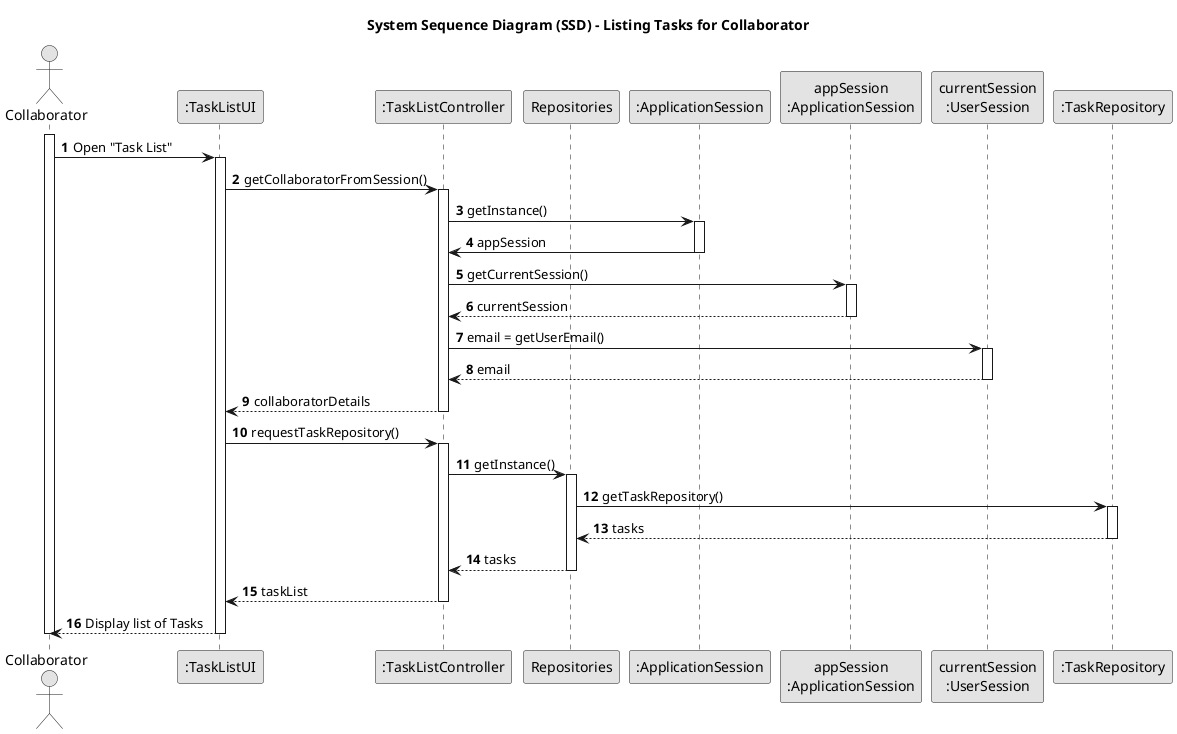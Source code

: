 @startuml
skinparam monochrome true
skinparam packageStyle rectangle
skinparam shadowing false

title System Sequence Diagram (SSD) - Listing Tasks for Collaborator

autonumber
actor "Collaborator" as COLLAB
participant ":TaskListUI" as UI
participant ":TaskListController" as CTRL
participant "Repositories" as repositories
participant ":ApplicationSession" as _APP
participant "appSession\n:ApplicationSession" as APP
participant "currentSession\n:UserSession" as SESSAO
participant ":TaskRepository" as TaskRepoInstance


activate COLLAB
COLLAB -> UI : Open "Task List"
activate UI
    UI -> CTRL : getCollaboratorFromSession()
    activate CTRL
        CTRL -> _APP: getInstance()
        activate _APP
            _APP -> CTRL: appSession
        deactivate _APP

        CTRL -> APP: getCurrentSession()
        activate APP
            APP --> CTRL: currentSession
        deactivate APP

        CTRL -> SESSAO: email = getUserEmail()
        activate SESSAO
            SESSAO --> CTRL: email
        deactivate SESSAO

        CTRL --> UI : collaboratorDetails
    deactivate CTRL

    UI -> CTRL : requestTaskRepository()
    activate CTRL
        CTRL -> repositories : getInstance()
        activate repositories
            repositories -> TaskRepoInstance : getTaskRepository()
            activate TaskRepoInstance
                TaskRepoInstance --> repositories : tasks
            deactivate TaskRepoInstance
            repositories --> CTRL : tasks
        deactivate repositories
        CTRL --> UI : taskList
    deactivate CTRL
    UI --> COLLAB : Display list of Tasks
deactivate UI


deactivate COLLAB
@enduml
